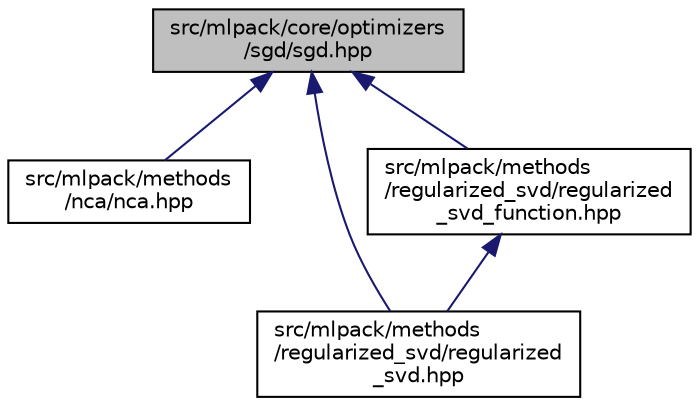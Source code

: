 digraph "src/mlpack/core/optimizers/sgd/sgd.hpp"
{
  edge [fontname="Helvetica",fontsize="10",labelfontname="Helvetica",labelfontsize="10"];
  node [fontname="Helvetica",fontsize="10",shape=record];
  Node1 [label="src/mlpack/core/optimizers\l/sgd/sgd.hpp",height=0.2,width=0.4,color="black", fillcolor="grey75", style="filled" fontcolor="black"];
  Node1 -> Node2 [dir="back",color="midnightblue",fontsize="10",style="solid",fontname="Helvetica"];
  Node2 [label="src/mlpack/methods\l/nca/nca.hpp",height=0.2,width=0.4,color="black", fillcolor="white", style="filled",URL="$nca_8hpp.html"];
  Node1 -> Node3 [dir="back",color="midnightblue",fontsize="10",style="solid",fontname="Helvetica"];
  Node3 [label="src/mlpack/methods\l/regularized_svd/regularized\l_svd.hpp",height=0.2,width=0.4,color="black", fillcolor="white", style="filled",URL="$regularized__svd_8hpp.html"];
  Node1 -> Node4 [dir="back",color="midnightblue",fontsize="10",style="solid",fontname="Helvetica"];
  Node4 [label="src/mlpack/methods\l/regularized_svd/regularized\l_svd_function.hpp",height=0.2,width=0.4,color="black", fillcolor="white", style="filled",URL="$regularized__svd__function_8hpp.html"];
  Node4 -> Node3 [dir="back",color="midnightblue",fontsize="10",style="solid",fontname="Helvetica"];
}
